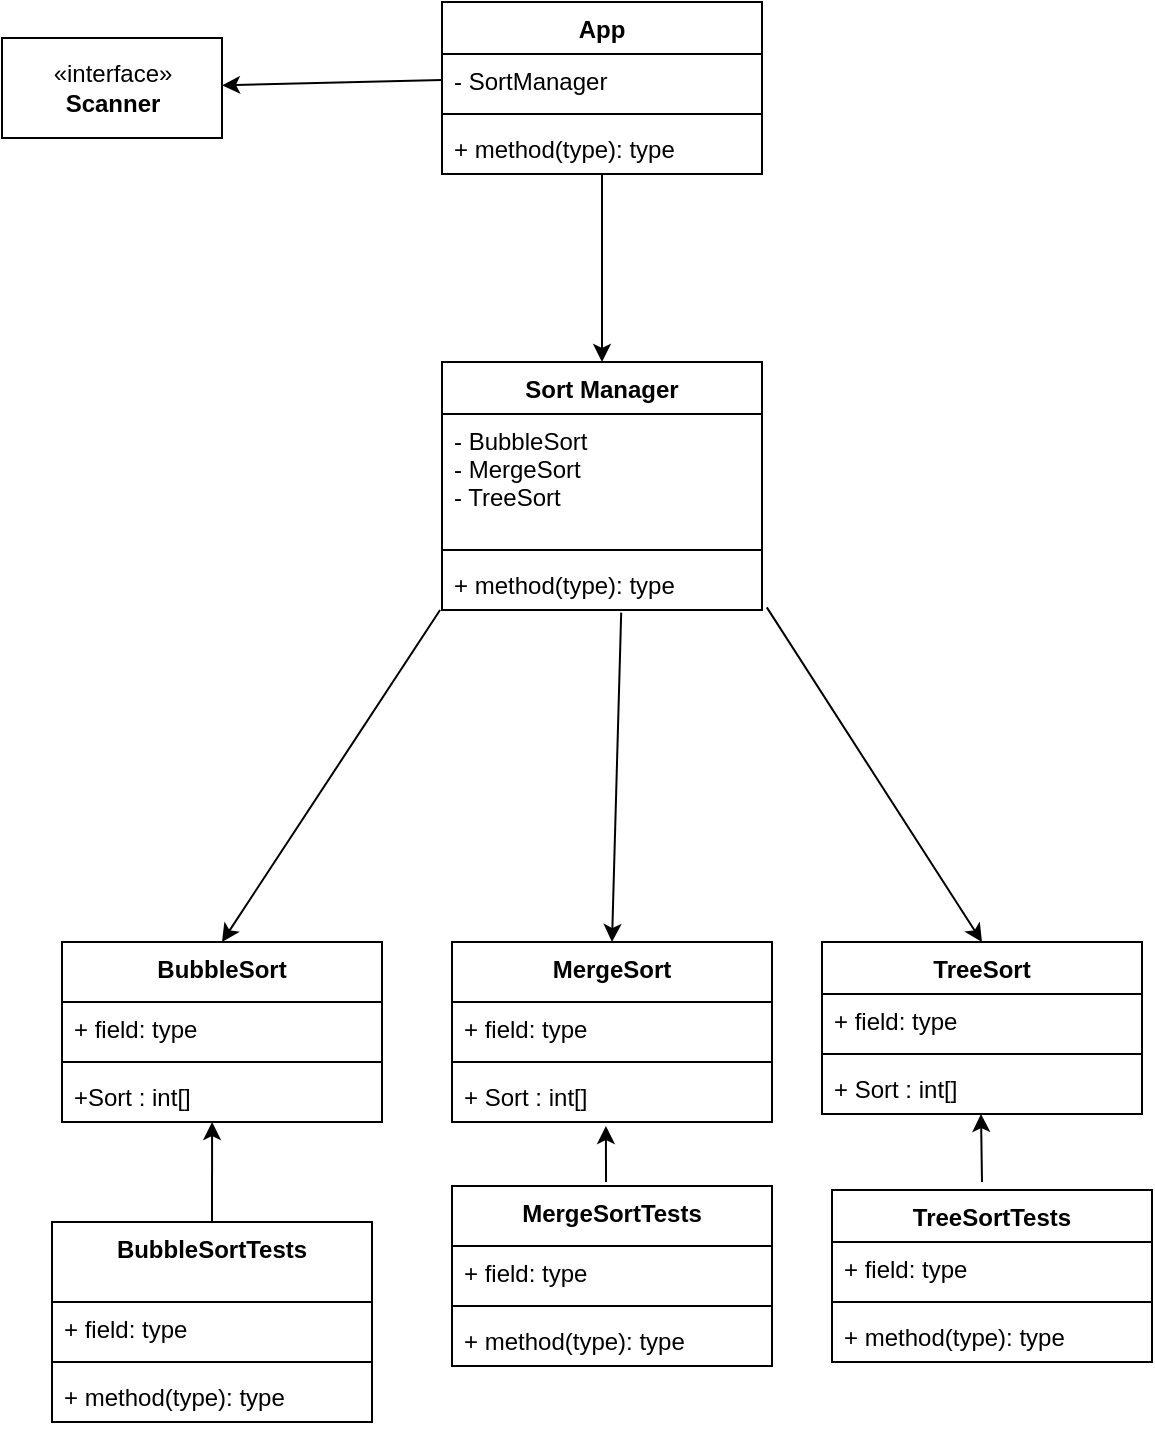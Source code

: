 <mxfile version="15.9.4" type="github">
  <diagram name="Page-1" id="e7e014a7-5840-1c2e-5031-d8a46d1fe8dd">
    <mxGraphModel dx="1422" dy="1612" grid="1" gridSize="10" guides="1" tooltips="1" connect="1" arrows="1" fold="1" page="1" pageScale="1" pageWidth="1169" pageHeight="826" background="none" math="0" shadow="0">
      <root>
        <mxCell id="0" />
        <mxCell id="1" parent="0" />
        <mxCell id="H2etOIg37bFnBIi_20kN-46" value="" style="endArrow=classic;html=1;rounded=0;entryX=0.5;entryY=0;entryDx=0;entryDy=0;exitX=-0.006;exitY=1;exitDx=0;exitDy=0;exitPerimeter=0;" parent="1" source="zZwWPSQW39vRK8p1Og58-4" target="H2etOIg37bFnBIi_20kN-51" edge="1">
          <mxGeometry width="50" height="50" relative="1" as="geometry">
            <mxPoint x="519.206" y="161.291" as="sourcePoint" />
            <mxPoint x="397.5" y="290" as="targetPoint" />
          </mxGeometry>
        </mxCell>
        <mxCell id="H2etOIg37bFnBIi_20kN-47" value="" style="endArrow=classic;html=1;rounded=0;entryX=0.5;entryY=0;entryDx=0;entryDy=0;exitX=1.015;exitY=0.949;exitDx=0;exitDy=0;exitPerimeter=0;" parent="1" source="zZwWPSQW39vRK8p1Og58-4" target="H2etOIg37bFnBIi_20kN-63" edge="1">
          <mxGeometry width="50" height="50" relative="1" as="geometry">
            <mxPoint x="620" y="160" as="sourcePoint" />
            <mxPoint x="695" y="300" as="targetPoint" />
          </mxGeometry>
        </mxCell>
        <mxCell id="H2etOIg37bFnBIi_20kN-48" value="" style="endArrow=classic;html=1;rounded=0;exitX=0.56;exitY=1.051;exitDx=0;exitDy=0;exitPerimeter=0;entryX=0.5;entryY=0;entryDx=0;entryDy=0;" parent="1" source="zZwWPSQW39vRK8p1Og58-4" target="H2etOIg37bFnBIi_20kN-59" edge="1">
          <mxGeometry width="50" height="50" relative="1" as="geometry">
            <mxPoint x="570" y="170" as="sourcePoint" />
            <mxPoint x="573.69" y="298.65" as="targetPoint" />
          </mxGeometry>
        </mxCell>
        <mxCell id="H2etOIg37bFnBIi_20kN-49" value="«interface»&lt;br&gt;&lt;b&gt;Scanner&lt;/b&gt;" style="html=1;" parent="1" vertex="1">
          <mxGeometry x="260" y="-72" width="110" height="50" as="geometry" />
        </mxCell>
        <mxCell id="H2etOIg37bFnBIi_20kN-50" value="" style="endArrow=classic;html=1;rounded=0;exitX=0;exitY=0.5;exitDx=0;exitDy=0;" parent="1" source="zZwWPSQW39vRK8p1Og58-6" target="H2etOIg37bFnBIi_20kN-49" edge="1">
          <mxGeometry width="50" height="50" relative="1" as="geometry">
            <mxPoint x="510" y="110" as="sourcePoint" />
            <mxPoint x="460" y="90" as="targetPoint" />
          </mxGeometry>
        </mxCell>
        <mxCell id="H2etOIg37bFnBIi_20kN-51" value="BubbleSort" style="swimlane;fontStyle=1;align=center;verticalAlign=top;childLayout=stackLayout;horizontal=1;startSize=30;horizontalStack=0;resizeParent=1;resizeParentMax=0;resizeLast=0;collapsible=1;marginBottom=0;" parent="1" vertex="1">
          <mxGeometry x="290" y="380" width="160" height="90" as="geometry" />
        </mxCell>
        <mxCell id="H2etOIg37bFnBIi_20kN-52" value="+ field: type" style="text;strokeColor=none;fillColor=none;align=left;verticalAlign=top;spacingLeft=4;spacingRight=4;overflow=hidden;rotatable=0;points=[[0,0.5],[1,0.5]];portConstraint=eastwest;" parent="H2etOIg37bFnBIi_20kN-51" vertex="1">
          <mxGeometry y="30" width="160" height="26" as="geometry" />
        </mxCell>
        <mxCell id="H2etOIg37bFnBIi_20kN-53" value="" style="line;strokeWidth=1;fillColor=none;align=left;verticalAlign=middle;spacingTop=-1;spacingLeft=3;spacingRight=3;rotatable=0;labelPosition=right;points=[];portConstraint=eastwest;" parent="H2etOIg37bFnBIi_20kN-51" vertex="1">
          <mxGeometry y="56" width="160" height="8" as="geometry" />
        </mxCell>
        <mxCell id="H2etOIg37bFnBIi_20kN-54" value="+Sort : int[]" style="text;strokeColor=none;fillColor=none;align=left;verticalAlign=top;spacingLeft=4;spacingRight=4;overflow=hidden;rotatable=0;points=[[0,0.5],[1,0.5]];portConstraint=eastwest;" parent="H2etOIg37bFnBIi_20kN-51" vertex="1">
          <mxGeometry y="64" width="160" height="26" as="geometry" />
        </mxCell>
        <mxCell id="H2etOIg37bFnBIi_20kN-59" value="MergeSort" style="swimlane;fontStyle=1;align=center;verticalAlign=top;childLayout=stackLayout;horizontal=1;startSize=30;horizontalStack=0;resizeParent=1;resizeParentMax=0;resizeLast=0;collapsible=1;marginBottom=0;" parent="1" vertex="1">
          <mxGeometry x="485" y="380" width="160" height="90" as="geometry" />
        </mxCell>
        <mxCell id="H2etOIg37bFnBIi_20kN-60" value="+ field: type" style="text;strokeColor=none;fillColor=none;align=left;verticalAlign=top;spacingLeft=4;spacingRight=4;overflow=hidden;rotatable=0;points=[[0,0.5],[1,0.5]];portConstraint=eastwest;" parent="H2etOIg37bFnBIi_20kN-59" vertex="1">
          <mxGeometry y="30" width="160" height="26" as="geometry" />
        </mxCell>
        <mxCell id="H2etOIg37bFnBIi_20kN-61" value="" style="line;strokeWidth=1;fillColor=none;align=left;verticalAlign=middle;spacingTop=-1;spacingLeft=3;spacingRight=3;rotatable=0;labelPosition=right;points=[];portConstraint=eastwest;" parent="H2etOIg37bFnBIi_20kN-59" vertex="1">
          <mxGeometry y="56" width="160" height="8" as="geometry" />
        </mxCell>
        <mxCell id="H2etOIg37bFnBIi_20kN-62" value="+ Sort : int[]" style="text;strokeColor=none;fillColor=none;align=left;verticalAlign=top;spacingLeft=4;spacingRight=4;overflow=hidden;rotatable=0;points=[[0,0.5],[1,0.5]];portConstraint=eastwest;" parent="H2etOIg37bFnBIi_20kN-59" vertex="1">
          <mxGeometry y="64" width="160" height="26" as="geometry" />
        </mxCell>
        <mxCell id="H2etOIg37bFnBIi_20kN-63" value="TreeSort" style="swimlane;fontStyle=1;align=center;verticalAlign=top;childLayout=stackLayout;horizontal=1;startSize=26;horizontalStack=0;resizeParent=1;resizeParentMax=0;resizeLast=0;collapsible=1;marginBottom=0;" parent="1" vertex="1">
          <mxGeometry x="670" y="380" width="160" height="86" as="geometry" />
        </mxCell>
        <mxCell id="H2etOIg37bFnBIi_20kN-64" value="+ field: type" style="text;strokeColor=none;fillColor=none;align=left;verticalAlign=top;spacingLeft=4;spacingRight=4;overflow=hidden;rotatable=0;points=[[0,0.5],[1,0.5]];portConstraint=eastwest;" parent="H2etOIg37bFnBIi_20kN-63" vertex="1">
          <mxGeometry y="26" width="160" height="26" as="geometry" />
        </mxCell>
        <mxCell id="H2etOIg37bFnBIi_20kN-65" value="" style="line;strokeWidth=1;fillColor=none;align=left;verticalAlign=middle;spacingTop=-1;spacingLeft=3;spacingRight=3;rotatable=0;labelPosition=right;points=[];portConstraint=eastwest;" parent="H2etOIg37bFnBIi_20kN-63" vertex="1">
          <mxGeometry y="52" width="160" height="8" as="geometry" />
        </mxCell>
        <mxCell id="H2etOIg37bFnBIi_20kN-66" value="+ Sort : int[]" style="text;strokeColor=none;fillColor=none;align=left;verticalAlign=top;spacingLeft=4;spacingRight=4;overflow=hidden;rotatable=0;points=[[0,0.5],[1,0.5]];portConstraint=eastwest;" parent="H2etOIg37bFnBIi_20kN-63" vertex="1">
          <mxGeometry y="60" width="160" height="26" as="geometry" />
        </mxCell>
        <mxCell id="H2etOIg37bFnBIi_20kN-87" style="edgeStyle=orthogonalEdgeStyle;rounded=0;orthogonalLoop=1;jettySize=auto;html=1;exitX=0.5;exitY=0;exitDx=0;exitDy=0;entryX=0.469;entryY=1;entryDx=0;entryDy=0;entryPerimeter=0;" parent="1" source="H2etOIg37bFnBIi_20kN-67" target="H2etOIg37bFnBIi_20kN-54" edge="1">
          <mxGeometry relative="1" as="geometry" />
        </mxCell>
        <mxCell id="H2etOIg37bFnBIi_20kN-67" value="BubbleSortTests" style="swimlane;fontStyle=1;align=center;verticalAlign=top;childLayout=stackLayout;horizontal=1;startSize=40;horizontalStack=0;resizeParent=1;resizeParentMax=0;resizeLast=0;collapsible=1;marginBottom=0;" parent="1" vertex="1">
          <mxGeometry x="285" y="520" width="160" height="100" as="geometry" />
        </mxCell>
        <mxCell id="H2etOIg37bFnBIi_20kN-68" value="+ field: type" style="text;strokeColor=none;fillColor=none;align=left;verticalAlign=top;spacingLeft=4;spacingRight=4;overflow=hidden;rotatable=0;points=[[0,0.5],[1,0.5]];portConstraint=eastwest;" parent="H2etOIg37bFnBIi_20kN-67" vertex="1">
          <mxGeometry y="40" width="160" height="26" as="geometry" />
        </mxCell>
        <mxCell id="H2etOIg37bFnBIi_20kN-69" value="" style="line;strokeWidth=1;fillColor=none;align=left;verticalAlign=middle;spacingTop=-1;spacingLeft=3;spacingRight=3;rotatable=0;labelPosition=right;points=[];portConstraint=eastwest;" parent="H2etOIg37bFnBIi_20kN-67" vertex="1">
          <mxGeometry y="66" width="160" height="8" as="geometry" />
        </mxCell>
        <mxCell id="H2etOIg37bFnBIi_20kN-70" value="+ method(type): type" style="text;strokeColor=none;fillColor=none;align=left;verticalAlign=top;spacingLeft=4;spacingRight=4;overflow=hidden;rotatable=0;points=[[0,0.5],[1,0.5]];portConstraint=eastwest;" parent="H2etOIg37bFnBIi_20kN-67" vertex="1">
          <mxGeometry y="74" width="160" height="26" as="geometry" />
        </mxCell>
        <mxCell id="H2etOIg37bFnBIi_20kN-71" value="MergeSortTests" style="swimlane;fontStyle=1;align=center;verticalAlign=top;childLayout=stackLayout;horizontal=1;startSize=30;horizontalStack=0;resizeParent=1;resizeParentMax=0;resizeLast=0;collapsible=1;marginBottom=0;" parent="1" vertex="1">
          <mxGeometry x="485" y="502" width="160" height="90" as="geometry" />
        </mxCell>
        <mxCell id="H2etOIg37bFnBIi_20kN-72" value="+ field: type" style="text;strokeColor=none;fillColor=none;align=left;verticalAlign=top;spacingLeft=4;spacingRight=4;overflow=hidden;rotatable=0;points=[[0,0.5],[1,0.5]];portConstraint=eastwest;" parent="H2etOIg37bFnBIi_20kN-71" vertex="1">
          <mxGeometry y="30" width="160" height="26" as="geometry" />
        </mxCell>
        <mxCell id="H2etOIg37bFnBIi_20kN-73" value="" style="line;strokeWidth=1;fillColor=none;align=left;verticalAlign=middle;spacingTop=-1;spacingLeft=3;spacingRight=3;rotatable=0;labelPosition=right;points=[];portConstraint=eastwest;" parent="H2etOIg37bFnBIi_20kN-71" vertex="1">
          <mxGeometry y="56" width="160" height="8" as="geometry" />
        </mxCell>
        <mxCell id="H2etOIg37bFnBIi_20kN-74" value="+ method(type): type" style="text;strokeColor=none;fillColor=none;align=left;verticalAlign=top;spacingLeft=4;spacingRight=4;overflow=hidden;rotatable=0;points=[[0,0.5],[1,0.5]];portConstraint=eastwest;" parent="H2etOIg37bFnBIi_20kN-71" vertex="1">
          <mxGeometry y="64" width="160" height="26" as="geometry" />
        </mxCell>
        <mxCell id="H2etOIg37bFnBIi_20kN-76" value="TreeSortTests" style="swimlane;fontStyle=1;align=center;verticalAlign=top;childLayout=stackLayout;horizontal=1;startSize=26;horizontalStack=0;resizeParent=1;resizeParentMax=0;resizeLast=0;collapsible=1;marginBottom=0;" parent="1" vertex="1">
          <mxGeometry x="675" y="504" width="160" height="86" as="geometry" />
        </mxCell>
        <mxCell id="H2etOIg37bFnBIi_20kN-77" value="+ field: type" style="text;strokeColor=none;fillColor=none;align=left;verticalAlign=top;spacingLeft=4;spacingRight=4;overflow=hidden;rotatable=0;points=[[0,0.5],[1,0.5]];portConstraint=eastwest;" parent="H2etOIg37bFnBIi_20kN-76" vertex="1">
          <mxGeometry y="26" width="160" height="26" as="geometry" />
        </mxCell>
        <mxCell id="H2etOIg37bFnBIi_20kN-78" value="" style="line;strokeWidth=1;fillColor=none;align=left;verticalAlign=middle;spacingTop=-1;spacingLeft=3;spacingRight=3;rotatable=0;labelPosition=right;points=[];portConstraint=eastwest;" parent="H2etOIg37bFnBIi_20kN-76" vertex="1">
          <mxGeometry y="52" width="160" height="8" as="geometry" />
        </mxCell>
        <mxCell id="H2etOIg37bFnBIi_20kN-79" value="+ method(type): type" style="text;strokeColor=none;fillColor=none;align=left;verticalAlign=top;spacingLeft=4;spacingRight=4;overflow=hidden;rotatable=0;points=[[0,0.5],[1,0.5]];portConstraint=eastwest;" parent="H2etOIg37bFnBIi_20kN-76" vertex="1">
          <mxGeometry y="60" width="160" height="26" as="geometry" />
        </mxCell>
        <mxCell id="H2etOIg37bFnBIi_20kN-88" style="edgeStyle=orthogonalEdgeStyle;rounded=0;orthogonalLoop=1;jettySize=auto;html=1;entryX=0.481;entryY=1.077;entryDx=0;entryDy=0;entryPerimeter=0;" parent="1" target="H2etOIg37bFnBIi_20kN-62" edge="1">
          <mxGeometry relative="1" as="geometry">
            <mxPoint x="562" y="500" as="sourcePoint" />
            <mxPoint x="375.04" y="480" as="targetPoint" />
          </mxGeometry>
        </mxCell>
        <mxCell id="H2etOIg37bFnBIi_20kN-89" style="edgeStyle=orthogonalEdgeStyle;rounded=0;orthogonalLoop=1;jettySize=auto;html=1;entryX=0.481;entryY=1.077;entryDx=0;entryDy=0;entryPerimeter=0;" parent="1" edge="1">
          <mxGeometry relative="1" as="geometry">
            <mxPoint x="750" y="500" as="sourcePoint" />
            <mxPoint x="749.5" y="466.002" as="targetPoint" />
          </mxGeometry>
        </mxCell>
        <mxCell id="zZwWPSQW39vRK8p1Og58-1" value="Sort Manager" style="swimlane;fontStyle=1;align=center;verticalAlign=top;childLayout=stackLayout;horizontal=1;startSize=26;horizontalStack=0;resizeParent=1;resizeParentMax=0;resizeLast=0;collapsible=1;marginBottom=0;" parent="1" vertex="1">
          <mxGeometry x="480" y="90" width="160" height="124" as="geometry" />
        </mxCell>
        <mxCell id="zZwWPSQW39vRK8p1Og58-2" value="- BubbleSort&#xa;- MergeSort&#xa;- TreeSort" style="text;strokeColor=none;fillColor=none;align=left;verticalAlign=top;spacingLeft=4;spacingRight=4;overflow=hidden;rotatable=0;points=[[0,0.5],[1,0.5]];portConstraint=eastwest;" parent="zZwWPSQW39vRK8p1Og58-1" vertex="1">
          <mxGeometry y="26" width="160" height="64" as="geometry" />
        </mxCell>
        <mxCell id="zZwWPSQW39vRK8p1Og58-3" value="" style="line;strokeWidth=1;fillColor=none;align=left;verticalAlign=middle;spacingTop=-1;spacingLeft=3;spacingRight=3;rotatable=0;labelPosition=right;points=[];portConstraint=eastwest;" parent="zZwWPSQW39vRK8p1Og58-1" vertex="1">
          <mxGeometry y="90" width="160" height="8" as="geometry" />
        </mxCell>
        <mxCell id="zZwWPSQW39vRK8p1Og58-4" value="+ method(type): type" style="text;strokeColor=none;fillColor=none;align=left;verticalAlign=top;spacingLeft=4;spacingRight=4;overflow=hidden;rotatable=0;points=[[0,0.5],[1,0.5]];portConstraint=eastwest;" parent="zZwWPSQW39vRK8p1Og58-1" vertex="1">
          <mxGeometry y="98" width="160" height="26" as="geometry" />
        </mxCell>
        <mxCell id="zZwWPSQW39vRK8p1Og58-5" value="App" style="swimlane;fontStyle=1;align=center;verticalAlign=top;childLayout=stackLayout;horizontal=1;startSize=26;horizontalStack=0;resizeParent=1;resizeParentMax=0;resizeLast=0;collapsible=1;marginBottom=0;" parent="1" vertex="1">
          <mxGeometry x="480" y="-90" width="160" height="86" as="geometry" />
        </mxCell>
        <mxCell id="zZwWPSQW39vRK8p1Og58-6" value="- SortManager" style="text;strokeColor=none;fillColor=none;align=left;verticalAlign=top;spacingLeft=4;spacingRight=4;overflow=hidden;rotatable=0;points=[[0,0.5],[1,0.5]];portConstraint=eastwest;" parent="zZwWPSQW39vRK8p1Og58-5" vertex="1">
          <mxGeometry y="26" width="160" height="26" as="geometry" />
        </mxCell>
        <mxCell id="zZwWPSQW39vRK8p1Og58-7" value="" style="line;strokeWidth=1;fillColor=none;align=left;verticalAlign=middle;spacingTop=-1;spacingLeft=3;spacingRight=3;rotatable=0;labelPosition=right;points=[];portConstraint=eastwest;" parent="zZwWPSQW39vRK8p1Og58-5" vertex="1">
          <mxGeometry y="52" width="160" height="8" as="geometry" />
        </mxCell>
        <mxCell id="zZwWPSQW39vRK8p1Og58-8" value="+ method(type): type" style="text;strokeColor=none;fillColor=none;align=left;verticalAlign=top;spacingLeft=4;spacingRight=4;overflow=hidden;rotatable=0;points=[[0,0.5],[1,0.5]];portConstraint=eastwest;" parent="zZwWPSQW39vRK8p1Og58-5" vertex="1">
          <mxGeometry y="60" width="160" height="26" as="geometry" />
        </mxCell>
        <mxCell id="zZwWPSQW39vRK8p1Og58-13" value="" style="endArrow=classic;html=1;rounded=0;entryX=0.5;entryY=0;entryDx=0;entryDy=0;" parent="1" source="zZwWPSQW39vRK8p1Og58-8" target="zZwWPSQW39vRK8p1Og58-1" edge="1">
          <mxGeometry width="50" height="50" relative="1" as="geometry">
            <mxPoint x="300" y="80" as="sourcePoint" />
            <mxPoint x="350" y="30" as="targetPoint" />
          </mxGeometry>
        </mxCell>
      </root>
    </mxGraphModel>
  </diagram>
</mxfile>
